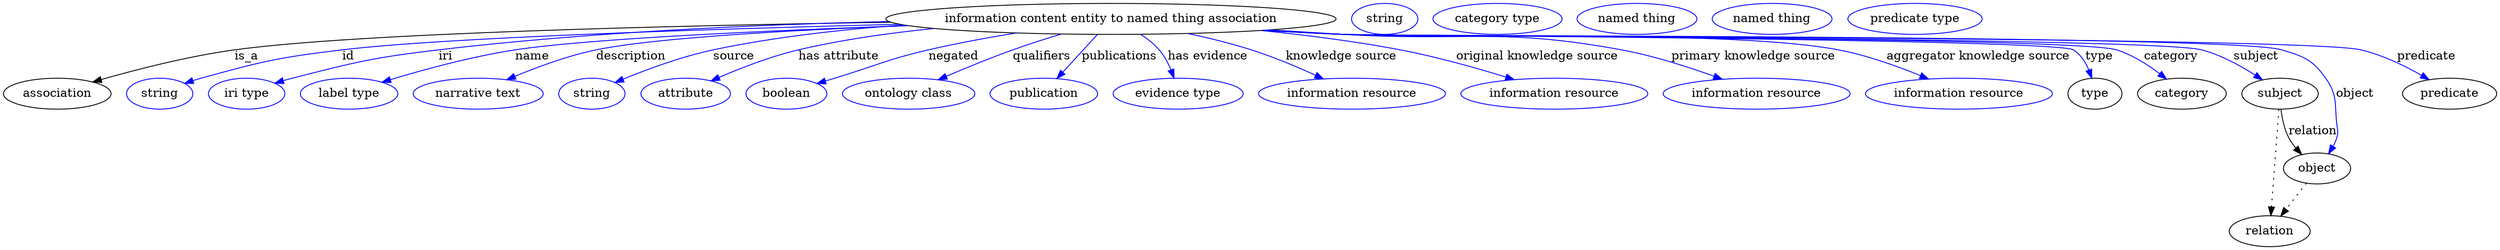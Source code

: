 digraph {
	graph [bb="0,0,2894,283"];
	node [label="\N"];
	"information content entity to named thing association"	[height=0.5,
		label="information content entity to named thing association",
		pos="1284.4,265",
		width=7.2577];
	association	[height=0.5,
		pos="62.394,178",
		width=1.7332];
	"information content entity to named thing association" -> association	[label=is_a,
		lp="282.39,221.5",
		pos="e,103.74,191.67 1029,261.13 776.99,257.22 409.59,248.36 268.39,229 214.84,221.66 154.92,206.28 113.57,194.5"];
	id	[color=blue,
		height=0.5,
		label=string,
		pos="181.39,178",
		width=1.0652];
	"information content entity to named thing association" -> id	[color=blue,
		label=id,
		lp="400.39,221.5",
		pos="e,210.37,190.01 1039.2,258.75 819.39,253.24 513.58,243.36 393.39,229 319.57,220.18 301.06,215.79 229.39,196 226.28,195.14 223.08,\
194.18 219.89,193.17",
		style=solid];
	iri	[color=blue,
		height=0.5,
		label="iri type",
		pos="282.39,178",
		width=1.2277];
	"information content entity to named thing association" -> iri	[color=blue,
		label=iri,
		lp="513.39,221.5",
		pos="e,315.3,190.22 1026.6,261.9 874.5,258.31 678.48,249.57 505.39,229 428.97,219.91 409.95,215.12 335.39,196 332.02,195.13 328.54,194.17 \
325.05,193.16",
		style=solid];
	name	[color=blue,
		height=0.5,
		label="label type",
		pos="401.39,178",
		width=1.5707];
	"information content entity to named thing association" -> name	[color=blue,
		label=name,
		lp="614.39,221.5",
		pos="e,439.73,191.39 1048.9,257.14 884.17,251.37 679.09,241.98 594.39,229 544.3,221.32 488.37,206.07 449.67,194.42",
		style=solid];
	description	[color=blue,
		height=0.5,
		label="narrative text",
		pos="551.39,178",
		width=2.0943];
	"information content entity to named thing association" -> description	[color=blue,
		label=description,
		lp="727.89,221.5",
		pos="e,584.4,194.25 1048.6,257.22 912.29,251.91 754.73,243.03 687.39,229 655.04,222.26 620.08,209.27 593.71,198.22",
		style=solid];
	source	[color=blue,
		height=0.5,
		label=string,
		pos="683.39,178",
		width=1.0652];
	"information content entity to named thing association" -> source	[color=blue,
		label=source,
		lp="846.39,221.5",
		pos="e,710.19,191.1 1043.5,258.02 971.75,252.95 893.39,244.13 822.39,229 786.38,221.32 747.04,206.53 719.44,195.02",
		style=solid];
	"has attribute"	[color=blue,
		height=0.5,
		label=attribute,
		pos="791.39,178",
		width=1.4443];
	"information content entity to named thing association" -> "has attribute"	[color=blue,
		label="has attribute",
		lp="968.39,221.5",
		pos="e,820.87,192.99 1078.3,253.9 1026.7,248.7 971.62,240.85 921.39,229 889.78,221.54 855.54,208.14 830.15,197.09",
		style=solid];
	negated	[color=blue,
		height=0.5,
		label=boolean,
		pos="908.39,178",
		width=1.2999];
	"information content entity to named thing association" -> negated	[color=blue,
		label=negated,
		lp="1101.4,221.5",
		pos="e,943.59,189.91 1174.4,248.63 1141.4,243.27 1105.3,236.66 1072.4,229 1023.1,217.52 1011.8,210.81 963.39,196 960.09,194.99 956.68,\
193.94 953.25,192.89",
		style=solid];
	qualifiers	[color=blue,
		height=0.5,
		label="ontology class",
		pos="1049.4,178",
		width=2.1304];
	"information content entity to named thing association" -> qualifiers	[color=blue,
		label=qualifiers,
		lp="1203.9,221.5",
		pos="e,1083.7,194.2 1226.6,247.42 1208.5,241.91 1188.5,235.51 1170.4,229 1144.5,219.69 1116,207.99 1093.2,198.25",
		style=solid];
	publications	[color=blue,
		height=0.5,
		label=publication,
		pos="1206.4,178",
		width=1.7332];
	"information content entity to named thing association" -> publications	[color=blue,
		label=publications,
		lp="1294.4,221.5",
		pos="e,1221.6,195.6 1268.6,246.8 1257.1,234.31 1241.5,217.24 1228.7,203.35",
		style=solid];
	"has evidence"	[color=blue,
		height=0.5,
		label="evidence type",
		pos="1362.4,178",
		width=2.0943];
	"information content entity to named thing association" -> "has evidence"	[color=blue,
		label="has evidence",
		lp="1396.9,221.5",
		pos="e,1357.7,196.17 1318.6,247.14 1326.5,242.1 1334.3,236.02 1340.4,229 1346.2,222.27 1350.7,213.76 1354.1,205.67",
		style=solid];
	"knowledge source"	[color=blue,
		height=0.5,
		label="information resource",
		pos="1564.4,178",
		width=3.015];
	"information content entity to named thing association" -> "knowledge source"	[color=blue,
		label="knowledge source",
		lp="1551.9,221.5",
		pos="e,1531.3,195.19 1373.6,248.08 1397.8,242.89 1423.8,236.49 1447.4,229 1472.7,220.96 1500,209.44 1521.9,199.49",
		style=solid];
	"original knowledge source"	[color=blue,
		height=0.5,
		label="information resource",
		pos="1799.4,178",
		width=3.015];
	"information content entity to named thing association" -> "original knowledge source"	[color=blue,
		label="original knowledge source",
		lp="1779.4,221.5",
		pos="e,1752.8,194.35 1458.3,251.52 1510.7,246.25 1568.1,238.95 1620.4,229 1662.1,221.06 1708.3,208.07 1743.2,197.31",
		style=solid];
	"primary knowledge source"	[color=blue,
		height=0.5,
		label="information resource",
		pos="2034.4,178",
		width=3.015];
	"information content entity to named thing association" -> "primary knowledge source"	[color=blue,
		label="primary knowledge source",
		lp="2030.4,221.5",
		pos="e,1994.4,194.81 1469.2,252.24 1498,250.45 1527.5,248.65 1555.4,247 1698.5,238.51 1736.4,254.95 1877.4,229 1914.2,222.22 1954.4,209.31 \
1984.9,198.31",
		style=solid];
	"aggregator knowledge source"	[color=blue,
		height=0.5,
		label="information resource",
		pos="2269.4,178",
		width=3.015];
	"information content entity to named thing association" -> "aggregator knowledge source"	[color=blue,
		label="aggregator knowledge source",
		lp="2291.9,221.5",
		pos="e,2234,195.12 1464.4,251.92 1494.8,250.11 1526,248.38 1555.4,247 1682.9,241 2004,252.75 2129.4,229 2162.1,222.8 2197.5,210.13 2224.5,\
199.1",
		style=solid];
	type	[height=0.5,
		pos="2427.4,178",
		width=0.86659];
	"information content entity to named thing association" -> type	[color=blue,
		label=type,
		lp="2432.4,221.5",
		pos="e,2423.7,196.02 1462.2,251.79 1493.2,249.96 1525.3,248.27 1555.4,247 1578.9,246.01 2382.5,241.58 2402.4,229 2410.8,223.66 2416.5,\
214.55 2420.3,205.55",
		style=solid];
	category	[height=0.5,
		pos="2528.4,178",
		width=1.4263];
	"information content entity to named thing association" -> category	[color=blue,
		label=category,
		lp="2515.9,221.5",
		pos="e,2510.6,194.97 1461.8,251.78 1493,249.95 1525.1,248.25 1555.4,247 1605.2,244.94 2404.8,243.78 2452.4,229 2470.6,223.34 2488.6,211.87 \
2502.5,201.35",
		style=solid];
	subject	[height=0.5,
		pos="2642.4,178",
		width=1.2277];
	"information content entity to named thing association" -> subject	[color=blue,
		label=subject,
		lp="2614.4,221.5",
		pos="e,2621.9,194.04 1461.5,251.75 1492.7,249.91 1525,248.23 1555.4,247 1610.7,244.77 2497.9,243.24 2551.4,229 2573.6,223.08 2596.3,210.61 \
2613.5,199.62",
		style=solid];
	object	[height=0.5,
		pos="2685.4,91",
		width=1.0832];
	"information content entity to named thing association" -> object	[color=blue,
		label=object,
		lp="2729.4,178",
		pos="e,2698.8,108.09 1461.1,251.74 1492.5,249.89 1524.9,248.21 1555.4,247 1615.9,244.61 2586.5,246.62 2644.4,229 2670.2,221.14 2679.8,\
218.03 2695.4,196 2709.7,175.86 2705.5,166.51 2708.4,142 2709.2,135.38 2710.3,133.39 2708.4,127 2707.4,123.55 2705.9,120.13 2704.1,\
116.85",
		style=solid];
	predicate	[height=0.5,
		pos="2839.4,178",
		width=1.5165];
	"information content entity to named thing association" -> predicate	[color=blue,
		label=predicate,
		lp="2812.4,221.5",
		pos="e,2815.6,194.31 1461.1,251.7 1492.5,249.86 1524.9,248.19 1555.4,247 1621,244.45 2672.6,244.19 2736.4,229 2761.3,223.08 2787.1,210.49 \
2806.7,199.42",
		style=solid];
	association_type	[color=blue,
		height=0.5,
		label=string,
		pos="1602.4,265",
		width=1.0652];
	association_category	[color=blue,
		height=0.5,
		label="category type",
		pos="1733.4,265",
		width=2.0762];
	subject -> object	[label=relation,
		lp="2680.4,134.5",
		pos="e,2667.5,107.23 2643.5,159.55 2644.7,149.57 2647.2,137.07 2652.4,127 2654.6,122.68 2657.5,118.52 2660.7,114.66"];
	relation	[height=0.5,
		pos="2630.4,18",
		width=1.2999];
	subject -> relation	[pos="e,2631.7,36.188 2641.1,159.79 2639,132.48 2635,78.994 2632.5,46.38",
		style=dotted];
	"information content entity to named thing association_subject"	[color=blue,
		height=0.5,
		label="named thing",
		pos="1895.4,265",
		width=1.9318];
	object -> relation	[pos="e,2643.2,35.54 2672.9,73.889 2666,64.939 2657.2,53.617 2649.4,43.584",
		style=dotted];
	"information content entity to named thing association_object"	[color=blue,
		height=0.5,
		label="named thing",
		pos="2052.4,265",
		width=1.9318];
	"information content entity to named thing association_predicate"	[color=blue,
		height=0.5,
		label="predicate type",
		pos="2218.4,265",
		width=2.1665];
}
